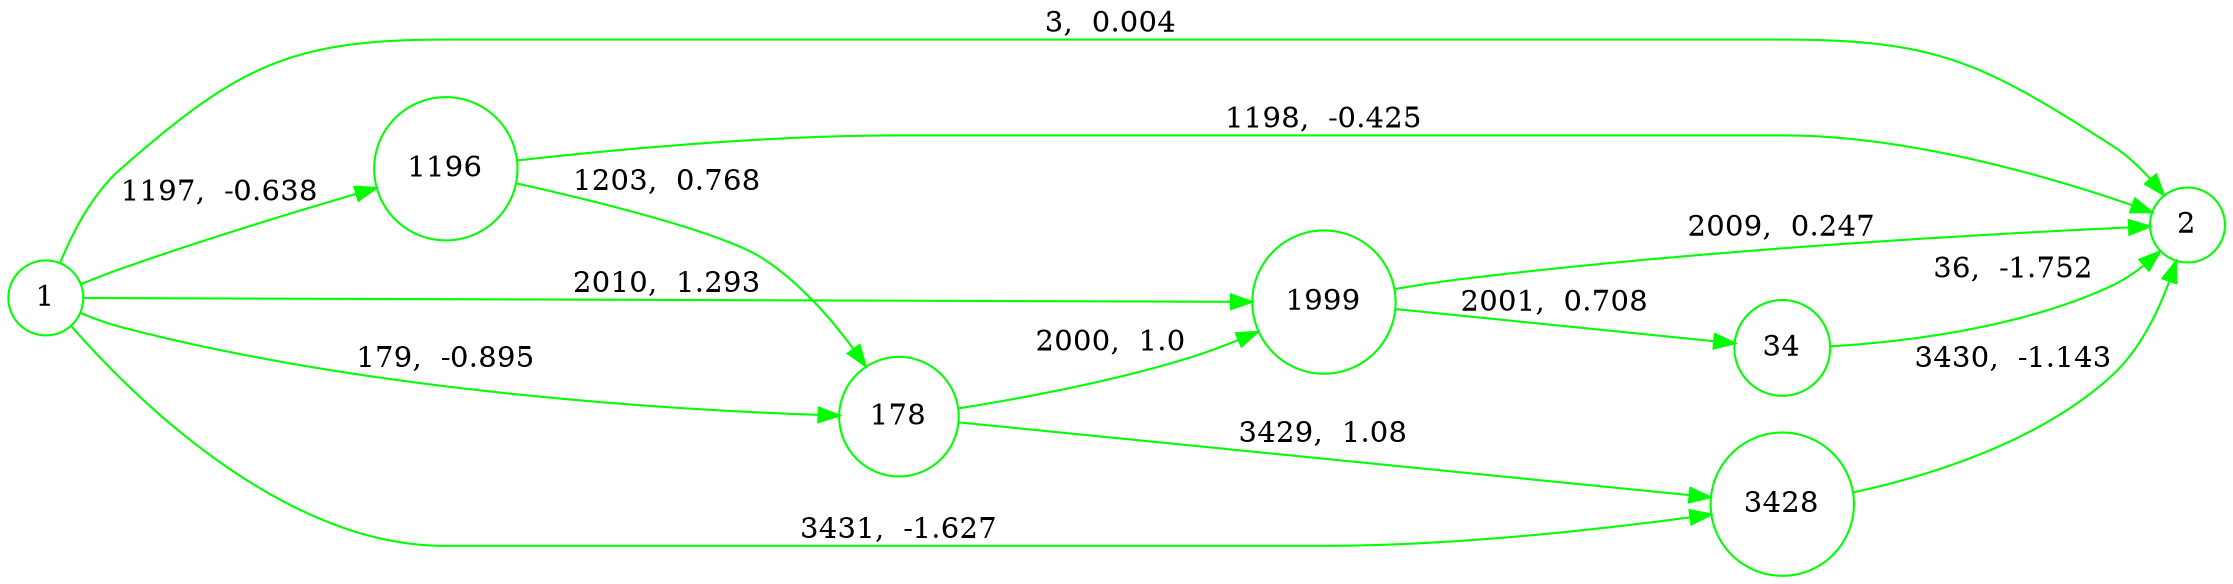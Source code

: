 digraph {
	rankdir=LR;
	node [shape=circle];
	1->2[color=green,label="3,  0.004",penwidth=1.0];
	1->178[color=green,label="179,  -0.895",penwidth=1.0];
	1->1196[color=green,label="1197,  -0.638",penwidth=1.0];
	1->1999[color=green,label="2010,  1.293",penwidth=1.0];
	1->3428[color=green,label="3431,  -1.627",penwidth=1.0];
	1 [color=green]
	{rank=same; 1}
	1196->2[color=green,label="1198,  -0.425",penwidth=1.0];
	1196->178[color=green,label="1203,  0.768",penwidth=1.0];
	1196 [color=green]
	{rank=same; 1196}
	178->1999[color=green,label="2000,  1.0",penwidth=1.0];
	178->3428[color=green,label="3429,  1.08",penwidth=1.0];
	178 [color=green]
	{rank=same; 178}
	1999->34[color=green,label="2001,  0.708",penwidth=1.0];
	1999->2[color=green,label="2009,  0.247",penwidth=1.0];
	1999 [color=green]
	{rank=same; 1999}
	34->2[color=green,label="36,  -1.752",penwidth=1.0];
	34 [color=green]
	3428->2[color=green,label="3430,  -1.143",penwidth=1.0];
	3428 [color=green]
	{rank=same; 34, 3428}
	2 [color=green]
	{rank=same; 2}
}